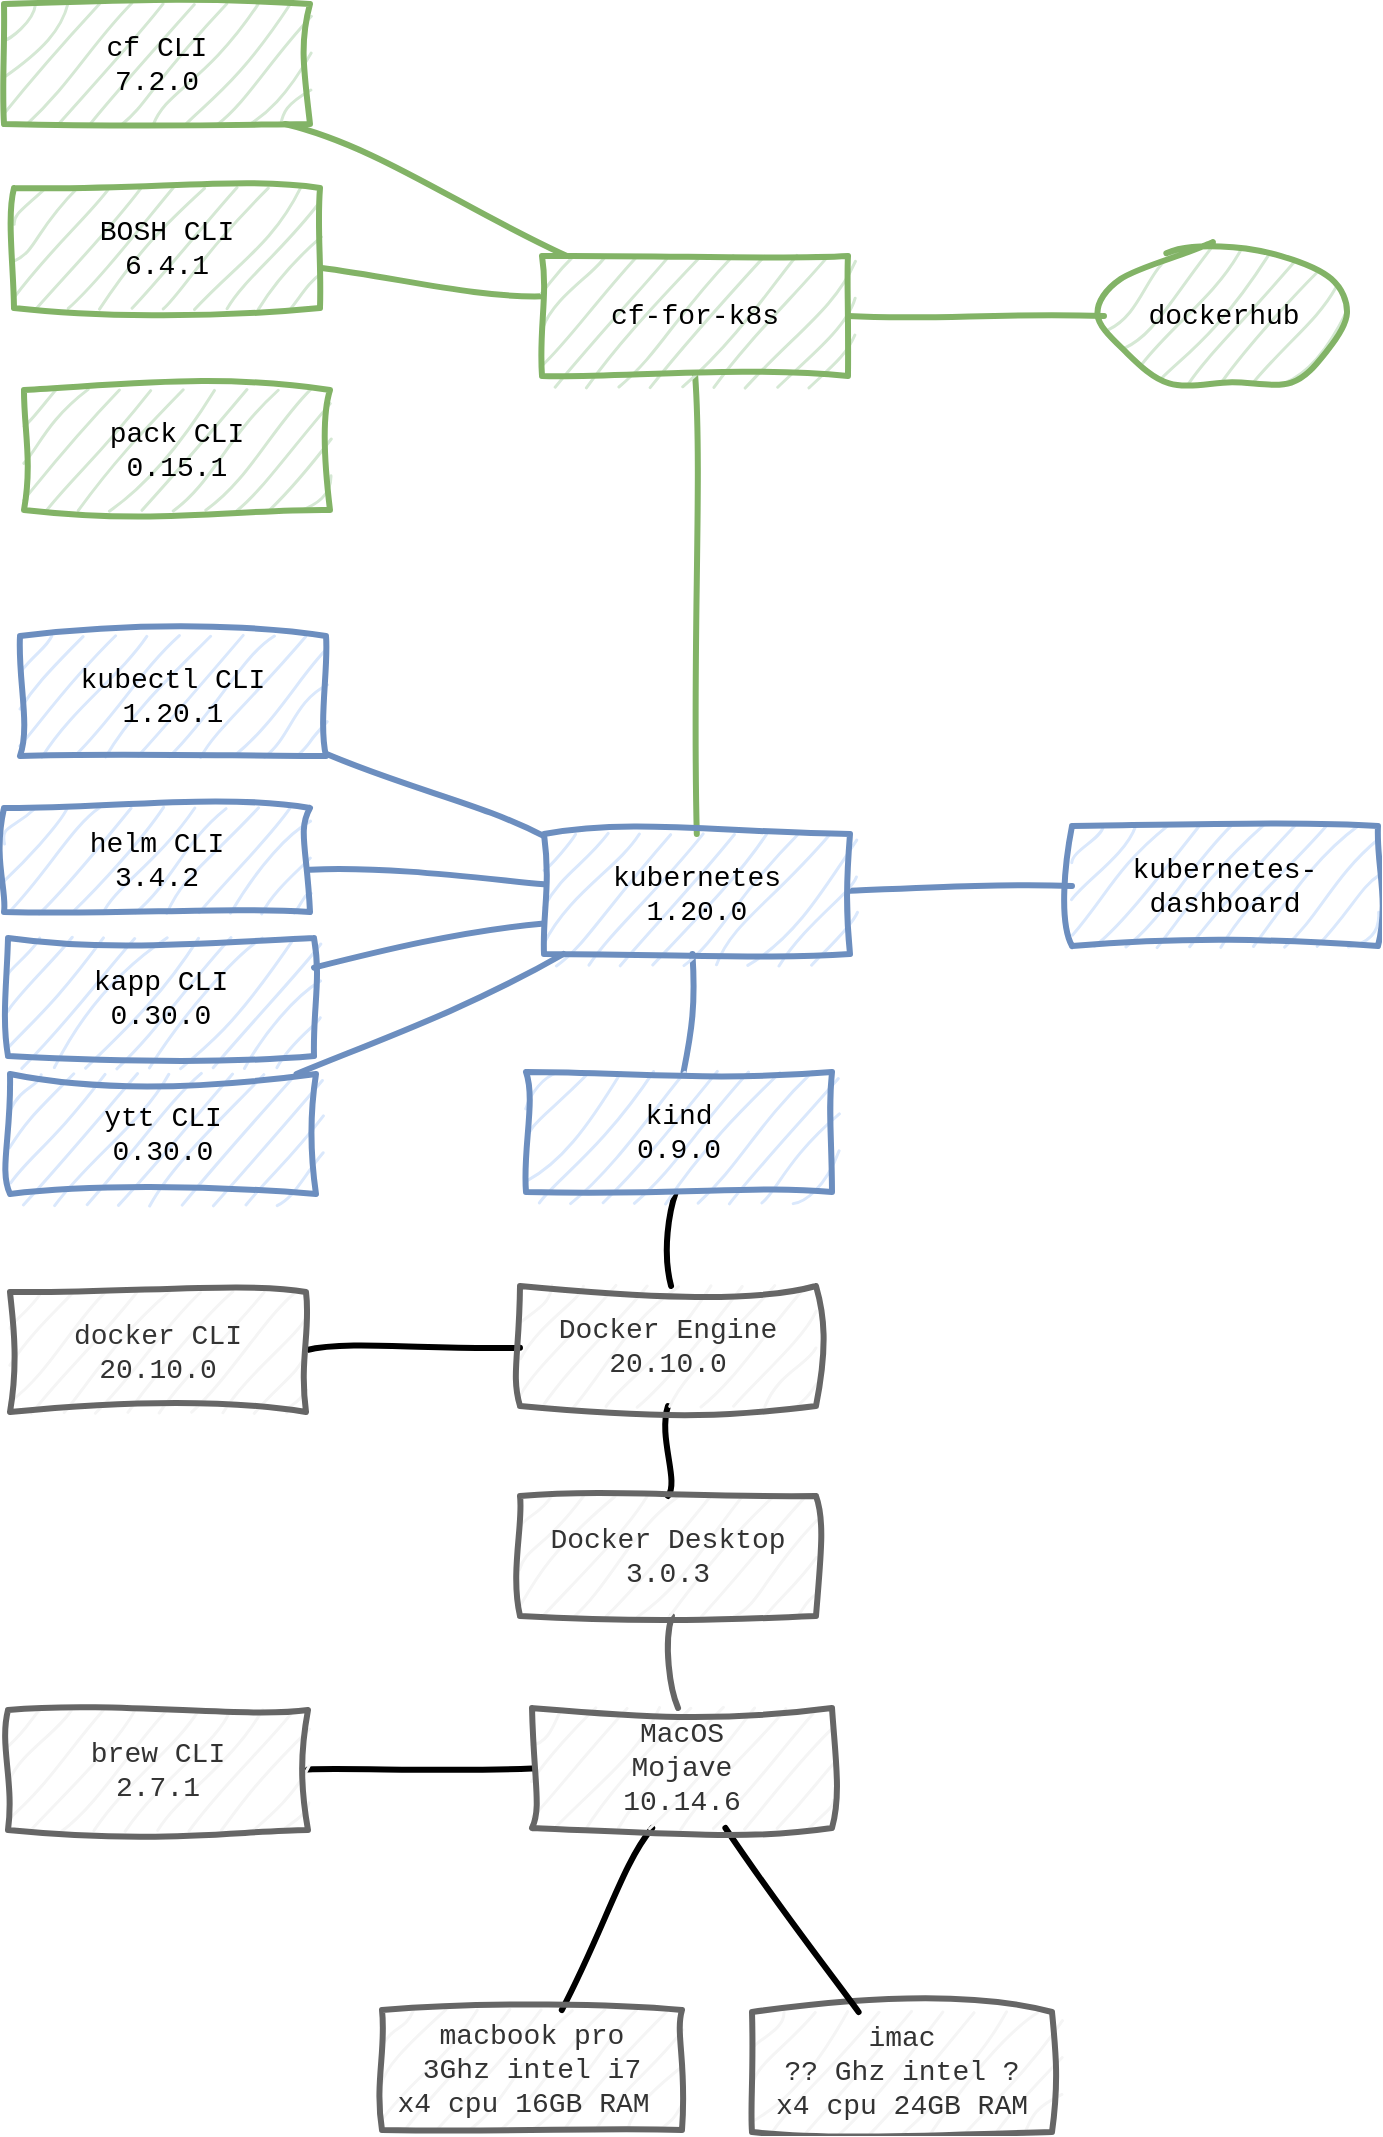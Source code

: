 <mxfile version="14.1.8" type="device" pages="2"><diagram name="STACK" id="S6fj9KLfRmfgOWSitN1k"><mxGraphModel dx="1301" dy="976" grid="0" gridSize="10" guides="1" tooltips="1" connect="1" arrows="1" fold="1" page="1" pageScale="1" pageWidth="827" pageHeight="1169" math="0" shadow="0"><root><mxCell id="JrrtiRKjPVqUqcCwtiqd-0"/><mxCell id="JrrtiRKjPVqUqcCwtiqd-26" value="hardware" parent="JrrtiRKjPVqUqcCwtiqd-0"/><mxCell id="JrrtiRKjPVqUqcCwtiqd-28" style="edgeStyle=none;rounded=0;sketch=1;jiggle=3;disableMultiStroke=1;disableMultiStrokeFill=1;orthogonalLoop=1;jettySize=auto;html=1;endArrow=none;endFill=0;strokeWidth=3;fontFamily=Courier;fontSize=14;" edge="1" parent="JrrtiRKjPVqUqcCwtiqd-26" source="JrrtiRKjPVqUqcCwtiqd-27" target="JrrtiRKjPVqUqcCwtiqd-3"><mxGeometry relative="1" as="geometry"/></mxCell><mxCell id="JrrtiRKjPVqUqcCwtiqd-27" value="macbook pro&lt;br&gt;3Ghz intel i7&lt;br&gt;x4 cpu 16GB RAM&amp;nbsp;" style="rounded=0;whiteSpace=wrap;html=1;sketch=1;jiggle=3;disableMultiStroke=1;disableMultiStrokeFill=1;fontFamily=Courier;strokeWidth=3;fontSize=14;fillColor=#f5f5f5;strokeColor=#666666;fontColor=#333333;" vertex="1" parent="JrrtiRKjPVqUqcCwtiqd-26"><mxGeometry x="244" y="1069" width="150" height="60" as="geometry"/></mxCell><mxCell id="JrrtiRKjPVqUqcCwtiqd-24" value="imac&lt;br&gt;?? Ghz intel ?&lt;br&gt;x4 cpu 24GB RAM" style="rounded=0;whiteSpace=wrap;html=1;sketch=1;jiggle=3;disableMultiStroke=1;disableMultiStrokeFill=1;fontFamily=Courier;strokeWidth=3;fontSize=14;fillColor=#f5f5f5;strokeColor=#666666;fontColor=#333333;" vertex="1" parent="JrrtiRKjPVqUqcCwtiqd-26"><mxGeometry x="429" y="1070" width="150" height="60" as="geometry"/></mxCell><mxCell id="JrrtiRKjPVqUqcCwtiqd-18" value="OS" parent="JrrtiRKjPVqUqcCwtiqd-0"/><mxCell id="JrrtiRKjPVqUqcCwtiqd-21" value="" style="edgeStyle=none;rounded=0;sketch=1;jiggle=3;disableMultiStroke=1;disableMultiStrokeFill=1;orthogonalLoop=1;jettySize=auto;html=1;endArrow=none;endFill=0;strokeWidth=3;fontFamily=Courier;fontSize=14;" edge="1" parent="JrrtiRKjPVqUqcCwtiqd-18" source="JrrtiRKjPVqUqcCwtiqd-3" target="JrrtiRKjPVqUqcCwtiqd-20"><mxGeometry relative="1" as="geometry"/></mxCell><mxCell id="JrrtiRKjPVqUqcCwtiqd-25" value="" style="edgeStyle=none;rounded=0;sketch=1;jiggle=3;disableMultiStroke=1;disableMultiStrokeFill=1;orthogonalLoop=1;jettySize=auto;html=1;endArrow=none;endFill=0;strokeWidth=3;fontFamily=Courier;fontSize=14;" edge="1" parent="JrrtiRKjPVqUqcCwtiqd-18" source="JrrtiRKjPVqUqcCwtiqd-3" target="JrrtiRKjPVqUqcCwtiqd-24"><mxGeometry relative="1" as="geometry"/></mxCell><mxCell id="JrrtiRKjPVqUqcCwtiqd-3" value="MacOS&lt;br&gt;Mojave&lt;br&gt;10.14.6" style="rounded=0;whiteSpace=wrap;html=1;sketch=1;jiggle=3;disableMultiStroke=1;disableMultiStrokeFill=1;fontFamily=Courier;strokeWidth=3;fontSize=14;fillColor=#f5f5f5;strokeColor=#666666;fontColor=#333333;" vertex="1" parent="JrrtiRKjPVqUqcCwtiqd-18"><mxGeometry x="319" y="918" width="150" height="60" as="geometry"/></mxCell><mxCell id="JrrtiRKjPVqUqcCwtiqd-20" value="brew CLI&lt;br&gt;2.7.1" style="rounded=0;whiteSpace=wrap;html=1;sketch=1;jiggle=3;disableMultiStroke=1;disableMultiStrokeFill=1;fontFamily=Courier;strokeWidth=3;fontSize=14;fillColor=#f5f5f5;strokeColor=#666666;fontColor=#333333;" vertex="1" parent="JrrtiRKjPVqUqcCwtiqd-18"><mxGeometry x="57" y="919" width="150" height="60" as="geometry"/></mxCell><mxCell id="JrrtiRKjPVqUqcCwtiqd-1" value="docker" parent="JrrtiRKjPVqUqcCwtiqd-0"/><mxCell id="JrrtiRKjPVqUqcCwtiqd-2" value="" style="rounded=0;orthogonalLoop=1;jettySize=auto;html=1;fontFamily=Courier;fontSize=14;endArrow=none;endFill=0;sketch=1;disableMultiStroke=1;disableMultiStrokeFill=1;jiggle=3;strokeWidth=3;fillColor=#f5f5f5;strokeColor=#666666;" edge="1" parent="JrrtiRKjPVqUqcCwtiqd-1" source="JrrtiRKjPVqUqcCwtiqd-3" target="JrrtiRKjPVqUqcCwtiqd-5"><mxGeometry relative="1" as="geometry"/></mxCell><mxCell id="JrrtiRKjPVqUqcCwtiqd-14" style="edgeStyle=none;rounded=0;sketch=1;jiggle=3;disableMultiStroke=1;disableMultiStrokeFill=1;orthogonalLoop=1;jettySize=auto;html=1;endArrow=none;endFill=0;strokeWidth=3;fontFamily=Courier;fontSize=14;" edge="1" parent="JrrtiRKjPVqUqcCwtiqd-1" source="JrrtiRKjPVqUqcCwtiqd-7" target="JrrtiRKjPVqUqcCwtiqd-12"><mxGeometry relative="1" as="geometry"/></mxCell><mxCell id="JrrtiRKjPVqUqcCwtiqd-13" style="edgeStyle=none;rounded=0;sketch=1;jiggle=3;disableMultiStroke=1;disableMultiStrokeFill=1;orthogonalLoop=1;jettySize=auto;html=1;endArrow=none;endFill=0;strokeWidth=3;fontFamily=Courier;fontSize=14;" edge="1" parent="JrrtiRKjPVqUqcCwtiqd-1" source="JrrtiRKjPVqUqcCwtiqd-12" target="JrrtiRKjPVqUqcCwtiqd-5"><mxGeometry relative="1" as="geometry"/></mxCell><mxCell id="JrrtiRKjPVqUqcCwtiqd-16" value="" style="edgeStyle=none;rounded=0;sketch=1;jiggle=3;disableMultiStroke=1;disableMultiStrokeFill=1;orthogonalLoop=1;jettySize=auto;html=1;endArrow=none;endFill=0;strokeWidth=3;fontFamily=Courier;fontSize=14;" edge="1" parent="JrrtiRKjPVqUqcCwtiqd-1" source="JrrtiRKjPVqUqcCwtiqd-12" target="JrrtiRKjPVqUqcCwtiqd-15"><mxGeometry relative="1" as="geometry"/></mxCell><mxCell id="JrrtiRKjPVqUqcCwtiqd-5" value="Docker Desktop&lt;br&gt;3.0.3" style="rounded=0;whiteSpace=wrap;html=1;sketch=1;jiggle=3;disableMultiStroke=1;disableMultiStrokeFill=1;fontFamily=Courier;strokeWidth=3;fontSize=14;fillColor=#f5f5f5;strokeColor=#666666;fontColor=#333333;" vertex="1" parent="JrrtiRKjPVqUqcCwtiqd-1"><mxGeometry x="313" y="812" width="148" height="60" as="geometry"/></mxCell><mxCell id="JrrtiRKjPVqUqcCwtiqd-12" value="Docker Engine&lt;br&gt;20.10.0" style="rounded=0;whiteSpace=wrap;html=1;sketch=1;jiggle=3;disableMultiStroke=1;disableMultiStrokeFill=1;fontFamily=Courier;strokeWidth=3;fontSize=14;fillColor=#f5f5f5;strokeColor=#666666;fontColor=#333333;" vertex="1" parent="JrrtiRKjPVqUqcCwtiqd-1"><mxGeometry x="313" y="707" width="148" height="60" as="geometry"/></mxCell><mxCell id="JrrtiRKjPVqUqcCwtiqd-15" value="docker CLI&lt;br&gt;20.10.0" style="rounded=0;whiteSpace=wrap;html=1;sketch=1;jiggle=3;disableMultiStroke=1;disableMultiStrokeFill=1;fontFamily=Courier;strokeWidth=3;fontSize=14;fillColor=#f5f5f5;strokeColor=#666666;fontColor=#333333;" vertex="1" parent="JrrtiRKjPVqUqcCwtiqd-1"><mxGeometry x="58" y="710" width="148" height="60" as="geometry"/></mxCell><mxCell id="lxepZFy3dDbLy1bMAzbv-15" value="kind" parent="JrrtiRKjPVqUqcCwtiqd-0"/><mxCell id="lxepZFy3dDbLy1bMAzbv-16" value="" style="edgeStyle=none;rounded=0;sketch=1;jiggle=3;disableMultiStroke=1;disableMultiStrokeFill=1;orthogonalLoop=1;jettySize=auto;html=1;endArrow=none;endFill=0;fontFamily=Courier;fontSize=14;strokeWidth=2;fillColor=#f5f5f5;strokeColor=#666666;" edge="1" parent="lxepZFy3dDbLy1bMAzbv-15" source="lxepZFy3dDbLy1bMAzbv-17"><mxGeometry relative="1" as="geometry"/></mxCell><mxCell id="lxepZFy3dDbLy1bMAzbv-18" style="edgeStyle=none;rounded=0;sketch=1;jiggle=3;disableMultiStroke=1;disableMultiStrokeFill=1;orthogonalLoop=1;jettySize=auto;html=1;endArrow=none;endFill=0;strokeWidth=3;fontFamily=Courier;fontSize=14;fillColor=#dae8fc;strokeColor=#6c8ebf;" edge="1" parent="lxepZFy3dDbLy1bMAzbv-15" source="lxepZFy3dDbLy1bMAzbv-17" target="JrrtiRKjPVqUqcCwtiqd-9"><mxGeometry relative="1" as="geometry"/></mxCell><mxCell id="lxepZFy3dDbLy1bMAzbv-19" style="edgeStyle=none;rounded=0;sketch=1;jiggle=3;disableMultiStroke=1;disableMultiStrokeFill=1;orthogonalLoop=1;jettySize=auto;html=1;endArrow=none;endFill=0;strokeWidth=3;fontFamily=Courier;fontSize=14;" edge="1" parent="lxepZFy3dDbLy1bMAzbv-15" source="lxepZFy3dDbLy1bMAzbv-17" target="JrrtiRKjPVqUqcCwtiqd-12"><mxGeometry relative="1" as="geometry"/></mxCell><mxCell id="lxepZFy3dDbLy1bMAzbv-17" value="kind&lt;br&gt;0.9.0" style="rounded=0;whiteSpace=wrap;html=1;sketch=1;jiggle=3;disableMultiStroke=1;disableMultiStrokeFill=1;fontFamily=Courier;strokeWidth=3;fontSize=14;fillColor=#dae8fc;strokeColor=#6c8ebf;" vertex="1" parent="lxepZFy3dDbLy1bMAzbv-15"><mxGeometry x="316" y="600" width="153" height="60" as="geometry"/></mxCell><mxCell id="lxepZFy3dDbLy1bMAzbv-23" style="edgeStyle=none;rounded=0;sketch=1;jiggle=3;disableMultiStroke=1;disableMultiStrokeFill=1;orthogonalLoop=1;jettySize=auto;html=1;endArrow=none;endFill=0;strokeWidth=3;fontFamily=Courier;fontSize=14;fillColor=#dae8fc;strokeColor=#6c8ebf;" edge="1" parent="lxepZFy3dDbLy1bMAzbv-15" source="lxepZFy3dDbLy1bMAzbv-22" target="JrrtiRKjPVqUqcCwtiqd-9"><mxGeometry relative="1" as="geometry"/></mxCell><mxCell id="JrrtiRKjPVqUqcCwtiqd-11" value="minikube" parent="JrrtiRKjPVqUqcCwtiqd-0" visible="0"/><mxCell id="JrrtiRKjPVqUqcCwtiqd-6" value="" style="edgeStyle=none;rounded=0;sketch=1;jiggle=3;disableMultiStroke=1;disableMultiStrokeFill=1;orthogonalLoop=1;jettySize=auto;html=1;endArrow=none;endFill=0;fontFamily=Courier;fontSize=14;strokeWidth=2;fillColor=#f5f5f5;strokeColor=#666666;" edge="1" parent="JrrtiRKjPVqUqcCwtiqd-11" source="JrrtiRKjPVqUqcCwtiqd-7" target="JrrtiRKjPVqUqcCwtiqd-9"><mxGeometry relative="1" as="geometry"/></mxCell><mxCell id="lxepZFy3dDbLy1bMAzbv-21" value="" style="edgeStyle=none;rounded=0;sketch=1;jiggle=3;disableMultiStroke=1;disableMultiStrokeFill=1;orthogonalLoop=1;jettySize=auto;html=1;endArrow=none;endFill=0;strokeWidth=3;fontFamily=Courier;fontSize=14;fillColor=#dae8fc;strokeColor=#6c8ebf;" edge="1" parent="JrrtiRKjPVqUqcCwtiqd-11" source="JrrtiRKjPVqUqcCwtiqd-7" target="JrrtiRKjPVqUqcCwtiqd-9"><mxGeometry relative="1" as="geometry"/></mxCell><mxCell id="JrrtiRKjPVqUqcCwtiqd-7" value="Minikube&lt;br&gt;1.16.0" style="rounded=0;whiteSpace=wrap;html=1;sketch=1;jiggle=3;disableMultiStroke=1;disableMultiStrokeFill=1;fontFamily=Courier;strokeWidth=3;fontSize=14;fillColor=#dae8fc;strokeColor=#6c8ebf;" vertex="1" parent="JrrtiRKjPVqUqcCwtiqd-11"><mxGeometry x="316" y="600" width="153" height="60" as="geometry"/></mxCell><mxCell id="lxepZFy3dDbLy1bMAzbv-27" style="edgeStyle=none;rounded=0;sketch=1;jiggle=3;disableMultiStroke=1;disableMultiStrokeFill=1;orthogonalLoop=1;jettySize=auto;html=1;endArrow=none;endFill=0;strokeWidth=3;fontFamily=Courier;fontSize=14;fillColor=#d5e8d4;strokeColor=#82b366;" edge="1" parent="JrrtiRKjPVqUqcCwtiqd-11" source="lxepZFy3dDbLy1bMAzbv-5" target="JrrtiRKjPVqUqcCwtiqd-29"><mxGeometry relative="1" as="geometry"/></mxCell><mxCell id="JrrtiRKjPVqUqcCwtiqd-19" value="kubernetes" parent="JrrtiRKjPVqUqcCwtiqd-0"/><mxCell id="JrrtiRKjPVqUqcCwtiqd-8" value="" style="edgeStyle=none;rounded=0;sketch=1;jiggle=3;disableMultiStroke=1;disableMultiStrokeFill=1;orthogonalLoop=1;jettySize=auto;html=1;endArrow=none;endFill=0;fontFamily=Courier;fontSize=14;strokeWidth=3;fillColor=#dae8fc;strokeColor=#6c8ebf;" edge="1" parent="JrrtiRKjPVqUqcCwtiqd-19" source="JrrtiRKjPVqUqcCwtiqd-9" target="JrrtiRKjPVqUqcCwtiqd-10"><mxGeometry relative="1" as="geometry"/></mxCell><mxCell id="JrrtiRKjPVqUqcCwtiqd-23" value="" style="edgeStyle=none;rounded=0;sketch=1;jiggle=3;disableMultiStroke=1;disableMultiStrokeFill=1;orthogonalLoop=1;jettySize=auto;html=1;endArrow=none;endFill=0;strokeWidth=3;fontFamily=Courier;fontSize=14;entryX=0;entryY=0.5;entryDx=0;entryDy=0;fillColor=#dae8fc;strokeColor=#6c8ebf;" edge="1" parent="JrrtiRKjPVqUqcCwtiqd-19" source="JrrtiRKjPVqUqcCwtiqd-9" target="JrrtiRKjPVqUqcCwtiqd-22"><mxGeometry relative="1" as="geometry"><mxPoint x="558" y="511" as="targetPoint"/></mxGeometry></mxCell><mxCell id="JrrtiRKjPVqUqcCwtiqd-30" value="" style="edgeStyle=none;rounded=0;sketch=1;jiggle=3;disableMultiStroke=1;disableMultiStrokeFill=1;orthogonalLoop=1;jettySize=auto;html=1;endArrow=none;endFill=0;strokeWidth=3;fontFamily=Courier;fontSize=14;fillColor=#d5e8d4;strokeColor=#82b366;" edge="1" parent="JrrtiRKjPVqUqcCwtiqd-19" source="JrrtiRKjPVqUqcCwtiqd-9" target="JrrtiRKjPVqUqcCwtiqd-29"><mxGeometry relative="1" as="geometry"/></mxCell><mxCell id="JrrtiRKjPVqUqcCwtiqd-9" value="kubernetes&lt;br&gt;1.20.0" style="rounded=0;whiteSpace=wrap;html=1;sketch=1;jiggle=3;disableMultiStroke=1;disableMultiStrokeFill=1;fontFamily=Courier;strokeWidth=3;fontSize=14;fillColor=#dae8fc;strokeColor=#6c8ebf;" vertex="1" parent="JrrtiRKjPVqUqcCwtiqd-19"><mxGeometry x="325" y="481" width="153" height="60" as="geometry"/></mxCell><mxCell id="JrrtiRKjPVqUqcCwtiqd-22" value="kubernetes-dashboard" style="rounded=0;whiteSpace=wrap;html=1;sketch=1;jiggle=3;disableMultiStroke=1;disableMultiStrokeFill=1;fontFamily=Courier;strokeWidth=3;fontSize=14;fillColor=#dae8fc;strokeColor=#6c8ebf;" vertex="1" parent="JrrtiRKjPVqUqcCwtiqd-19"><mxGeometry x="589" y="477" width="153" height="60" as="geometry"/></mxCell><mxCell id="lxepZFy3dDbLy1bMAzbv-7" value="ytt CLI&lt;br&gt;0.30.0" style="rounded=0;whiteSpace=wrap;html=1;sketch=1;jiggle=3;disableMultiStroke=1;disableMultiStrokeFill=1;fontFamily=Courier;strokeWidth=3;fontSize=14;fillColor=#dae8fc;strokeColor=#6c8ebf;" vertex="1" parent="JrrtiRKjPVqUqcCwtiqd-19"><mxGeometry x="58" y="601" width="153" height="60" as="geometry"/></mxCell><mxCell id="JrrtiRKjPVqUqcCwtiqd-10" value="kubectl CLI&lt;br&gt;1.20.1" style="rounded=0;whiteSpace=wrap;html=1;sketch=1;jiggle=3;disableMultiStroke=1;disableMultiStrokeFill=1;fontFamily=Courier;strokeWidth=3;fontSize=14;fillColor=#dae8fc;strokeColor=#6c8ebf;" vertex="1" parent="JrrtiRKjPVqUqcCwtiqd-19"><mxGeometry x="63" y="382" width="153" height="60" as="geometry"/></mxCell><mxCell id="lxepZFy3dDbLy1bMAzbv-14" style="edgeStyle=none;rounded=0;sketch=1;jiggle=3;disableMultiStroke=1;disableMultiStrokeFill=1;orthogonalLoop=1;jettySize=auto;html=1;endArrow=none;endFill=0;strokeWidth=3;fontFamily=Courier;fontSize=14;fillColor=#dae8fc;strokeColor=#6c8ebf;" edge="1" parent="JrrtiRKjPVqUqcCwtiqd-19" source="lxepZFy3dDbLy1bMAzbv-0" target="JrrtiRKjPVqUqcCwtiqd-9"><mxGeometry relative="1" as="geometry"/></mxCell><mxCell id="lxepZFy3dDbLy1bMAzbv-13" style="edgeStyle=none;rounded=0;sketch=1;jiggle=3;disableMultiStroke=1;disableMultiStrokeFill=1;orthogonalLoop=1;jettySize=auto;html=1;endArrow=none;endFill=0;strokeWidth=3;fontFamily=Courier;fontSize=14;fillColor=#dae8fc;strokeColor=#6c8ebf;" edge="1" parent="JrrtiRKjPVqUqcCwtiqd-19" source="lxepZFy3dDbLy1bMAzbv-7" target="JrrtiRKjPVqUqcCwtiqd-9"><mxGeometry relative="1" as="geometry"/></mxCell><mxCell id="lxepZFy3dDbLy1bMAzbv-0" value="helm CLI&lt;br&gt;3.4.2&lt;br&gt;" style="rounded=0;whiteSpace=wrap;html=1;sketch=1;jiggle=3;disableMultiStroke=1;disableMultiStrokeFill=1;fontFamily=Courier;strokeWidth=3;fontSize=14;fillColor=#dae8fc;strokeColor=#6c8ebf;" vertex="1" parent="JrrtiRKjPVqUqcCwtiqd-19"><mxGeometry x="55" y="468" width="153" height="52" as="geometry"/></mxCell><mxCell id="lxepZFy3dDbLy1bMAzbv-22" value="kapp CLI&lt;br&gt;0.30.0" style="rounded=0;whiteSpace=wrap;html=1;sketch=1;jiggle=3;disableMultiStroke=1;disableMultiStrokeFill=1;fontFamily=Courier;strokeWidth=3;fontSize=14;fillColor=#dae8fc;strokeColor=#6c8ebf;" vertex="1" parent="JrrtiRKjPVqUqcCwtiqd-19"><mxGeometry x="57" y="533" width="153" height="59" as="geometry"/></mxCell><mxCell id="JrrtiRKjPVqUqcCwtiqd-17" value="cloud foundry" parent="JrrtiRKjPVqUqcCwtiqd-0"/><mxCell id="lxepZFy3dDbLy1bMAzbv-2" style="edgeStyle=none;rounded=0;sketch=1;jiggle=3;disableMultiStroke=1;disableMultiStrokeFill=1;orthogonalLoop=1;jettySize=auto;html=1;endArrow=none;endFill=0;strokeWidth=3;fontFamily=Courier;fontSize=14;fillColor=#d5e8d4;strokeColor=#82b366;" edge="1" parent="JrrtiRKjPVqUqcCwtiqd-17" source="JrrtiRKjPVqUqcCwtiqd-31" target="JrrtiRKjPVqUqcCwtiqd-29"><mxGeometry relative="1" as="geometry"/></mxCell><mxCell id="WgFJWkTITSabEHTX-z5t-1" value="" style="edgeStyle=none;rounded=0;sketch=1;jiggle=3;disableMultiStroke=1;disableMultiStrokeFill=1;orthogonalLoop=1;jettySize=auto;html=1;endArrow=none;endFill=0;strokeWidth=3;fontFamily=Courier;fontSize=14;fillColor=#d5e8d4;strokeColor=#82b366;" edge="1" parent="JrrtiRKjPVqUqcCwtiqd-17" source="JrrtiRKjPVqUqcCwtiqd-29" target="lxepZFy3dDbLy1bMAzbv-20"><mxGeometry relative="1" as="geometry"><mxPoint x="587" y="218.454" as="targetPoint"/></mxGeometry></mxCell><mxCell id="JrrtiRKjPVqUqcCwtiqd-29" value="cf-for-k8s" style="rounded=0;whiteSpace=wrap;html=1;sketch=1;jiggle=3;disableMultiStroke=1;disableMultiStrokeFill=1;fontFamily=Courier;strokeWidth=3;fontSize=14;fillColor=#d5e8d4;strokeColor=#82b366;" vertex="1" parent="JrrtiRKjPVqUqcCwtiqd-17"><mxGeometry x="324" y="192" width="153" height="60" as="geometry"/></mxCell><mxCell id="JrrtiRKjPVqUqcCwtiqd-31" value="BOSH CLI&lt;br&gt;6.4.1" style="rounded=0;whiteSpace=wrap;html=1;sketch=1;jiggle=3;disableMultiStroke=1;disableMultiStrokeFill=1;fontFamily=Courier;strokeWidth=3;fontSize=14;fillColor=#d5e8d4;strokeColor=#82b366;" vertex="1" parent="JrrtiRKjPVqUqcCwtiqd-17"><mxGeometry x="60" y="158" width="153" height="60" as="geometry"/></mxCell><mxCell id="lxepZFy3dDbLy1bMAzbv-20" value="dockerhub" style="ellipse;whiteSpace=wrap;html=1;sketch=1;jiggle=3;disableMultiStroke=1;disableMultiStrokeFill=1;strokeWidth=3;fontFamily=Courier;fontSize=14;fillColor=#d5e8d4;strokeColor=#82b366;" vertex="1" parent="JrrtiRKjPVqUqcCwtiqd-17"><mxGeometry x="605" y="182" width="120" height="80" as="geometry"/></mxCell><mxCell id="lxepZFy3dDbLy1bMAzbv-5" value="pack CLI&lt;br&gt;0.15.1" style="rounded=0;whiteSpace=wrap;html=1;sketch=1;jiggle=3;disableMultiStroke=1;disableMultiStrokeFill=1;fontFamily=Courier;strokeWidth=3;fontSize=14;fillColor=#d5e8d4;strokeColor=#82b366;" vertex="1" parent="JrrtiRKjPVqUqcCwtiqd-17"><mxGeometry x="65" y="259" width="153" height="60" as="geometry"/></mxCell><mxCell id="lxepZFy3dDbLy1bMAzbv-25" style="edgeStyle=none;rounded=0;sketch=1;jiggle=3;disableMultiStroke=1;disableMultiStrokeFill=1;orthogonalLoop=1;jettySize=auto;html=1;endArrow=none;endFill=0;strokeWidth=3;fontFamily=Courier;fontSize=14;fillColor=#d5e8d4;strokeColor=#82b366;" edge="1" parent="JrrtiRKjPVqUqcCwtiqd-17" source="lxepZFy3dDbLy1bMAzbv-24" target="JrrtiRKjPVqUqcCwtiqd-29"><mxGeometry relative="1" as="geometry"/></mxCell><mxCell id="lxepZFy3dDbLy1bMAzbv-24" value="cf CLI&lt;br&gt;7.2.0" style="rounded=0;whiteSpace=wrap;html=1;sketch=1;jiggle=3;disableMultiStroke=1;disableMultiStrokeFill=1;fontFamily=Courier;strokeWidth=3;fontSize=14;fillColor=#d5e8d4;strokeColor=#82b366;" vertex="1" parent="JrrtiRKjPVqUqcCwtiqd-17"><mxGeometry x="55" y="66" width="153" height="60" as="geometry"/></mxCell></root></mxGraphModel></diagram><diagram id="T22FkJWIJNmhaydkAe2f" name="CF4K8S"><mxGraphModel dx="1186" dy="875" grid="0" gridSize="10" guides="1" tooltips="1" connect="1" arrows="1" fold="1" page="1" pageScale="1" pageWidth="827" pageHeight="1169" math="0" shadow="0"><root><mxCell id="h1YLS6uDVYNgDXZm8NW8-0"/><mxCell id="h1YLS6uDVYNgDXZm8NW8-1" parent="h1YLS6uDVYNgDXZm8NW8-0"/><mxCell id="h1YLS6uDVYNgDXZm8NW8-2" value="cf-for-k8s" style="rounded=0;whiteSpace=wrap;html=1;sketch=1;jiggle=3;disableMultiStroke=1;disableMultiStrokeFill=1;fontFamily=Courier;strokeWidth=2;fontSize=14;fillColor=#f5f5f5;strokeColor=#666666;fontColor=#333333;" vertex="1" parent="h1YLS6uDVYNgDXZm8NW8-1"><mxGeometry x="200" y="107" width="153" height="60" as="geometry"/></mxCell><mxCell id="h1YLS6uDVYNgDXZm8NW8-3" value="k8s" style="rounded=0;whiteSpace=wrap;html=1;sketch=1;jiggle=3;disableMultiStroke=1;disableMultiStrokeFill=1;fontFamily=Courier;strokeWidth=2;fontSize=14;fillColor=#f5f5f5;strokeColor=#666666;fontColor=#333333;" vertex="1" parent="h1YLS6uDVYNgDXZm8NW8-1"><mxGeometry x="187" y="249" width="153" height="60" as="geometry"/></mxCell><mxCell id="h1YLS6uDVYNgDXZm8NW8-4" value="Istio" style="rounded=0;whiteSpace=wrap;html=1;sketch=1;jiggle=3;disableMultiStroke=1;disableMultiStrokeFill=1;fontFamily=Courier;strokeWidth=2;fontSize=14;fillColor=#f5f5f5;strokeColor=#666666;fontColor=#333333;" vertex="1" parent="h1YLS6uDVYNgDXZm8NW8-1"><mxGeometry x="427" y="249" width="153" height="60" as="geometry"/></mxCell><mxCell id="h1YLS6uDVYNgDXZm8NW8-5" value="Fluentd" style="rounded=0;whiteSpace=wrap;html=1;sketch=1;jiggle=3;disableMultiStroke=1;disableMultiStrokeFill=1;fontFamily=Courier;strokeWidth=2;fontSize=14;fillColor=#f5f5f5;strokeColor=#666666;fontColor=#333333;" vertex="1" parent="h1YLS6uDVYNgDXZm8NW8-1"><mxGeometry x="182" y="382" width="153" height="60" as="geometry"/></mxCell><mxCell id="IPV15d5dmh93UNjOot62-0" value="envoy" style="rounded=0;whiteSpace=wrap;html=1;sketch=1;jiggle=3;disableMultiStroke=1;disableMultiStrokeFill=1;fontFamily=Courier;strokeWidth=2;fontSize=14;fillColor=#f5f5f5;strokeColor=#666666;fontColor=#333333;" vertex="1" parent="h1YLS6uDVYNgDXZm8NW8-1"><mxGeometry x="427" y="376" width="153" height="60" as="geometry"/></mxCell><mxCell id="IPV15d5dmh93UNjOot62-1" value="Paketo &lt;br&gt;buildpacks" style="rounded=0;whiteSpace=wrap;html=1;sketch=1;jiggle=3;disableMultiStroke=1;disableMultiStrokeFill=1;fontFamily=Courier;strokeWidth=2;fontSize=14;fillColor=#f5f5f5;strokeColor=#666666;fontColor=#333333;" vertex="1" parent="h1YLS6uDVYNgDXZm8NW8-1"><mxGeometry x="193" y="515" width="153" height="60" as="geometry"/></mxCell><mxCell id="IPV15d5dmh93UNjOot62-2" value="Custom&lt;br&gt;Resource&lt;br&gt;Definitions" style="rounded=0;whiteSpace=wrap;html=1;sketch=1;jiggle=3;disableMultiStroke=1;disableMultiStrokeFill=1;fontFamily=Courier;strokeWidth=2;fontSize=14;fillColor=#f5f5f5;strokeColor=#666666;fontColor=#333333;" vertex="1" parent="h1YLS6uDVYNgDXZm8NW8-1"><mxGeometry x="438" y="517" width="153" height="60" as="geometry"/></mxCell></root></mxGraphModel></diagram></mxfile>